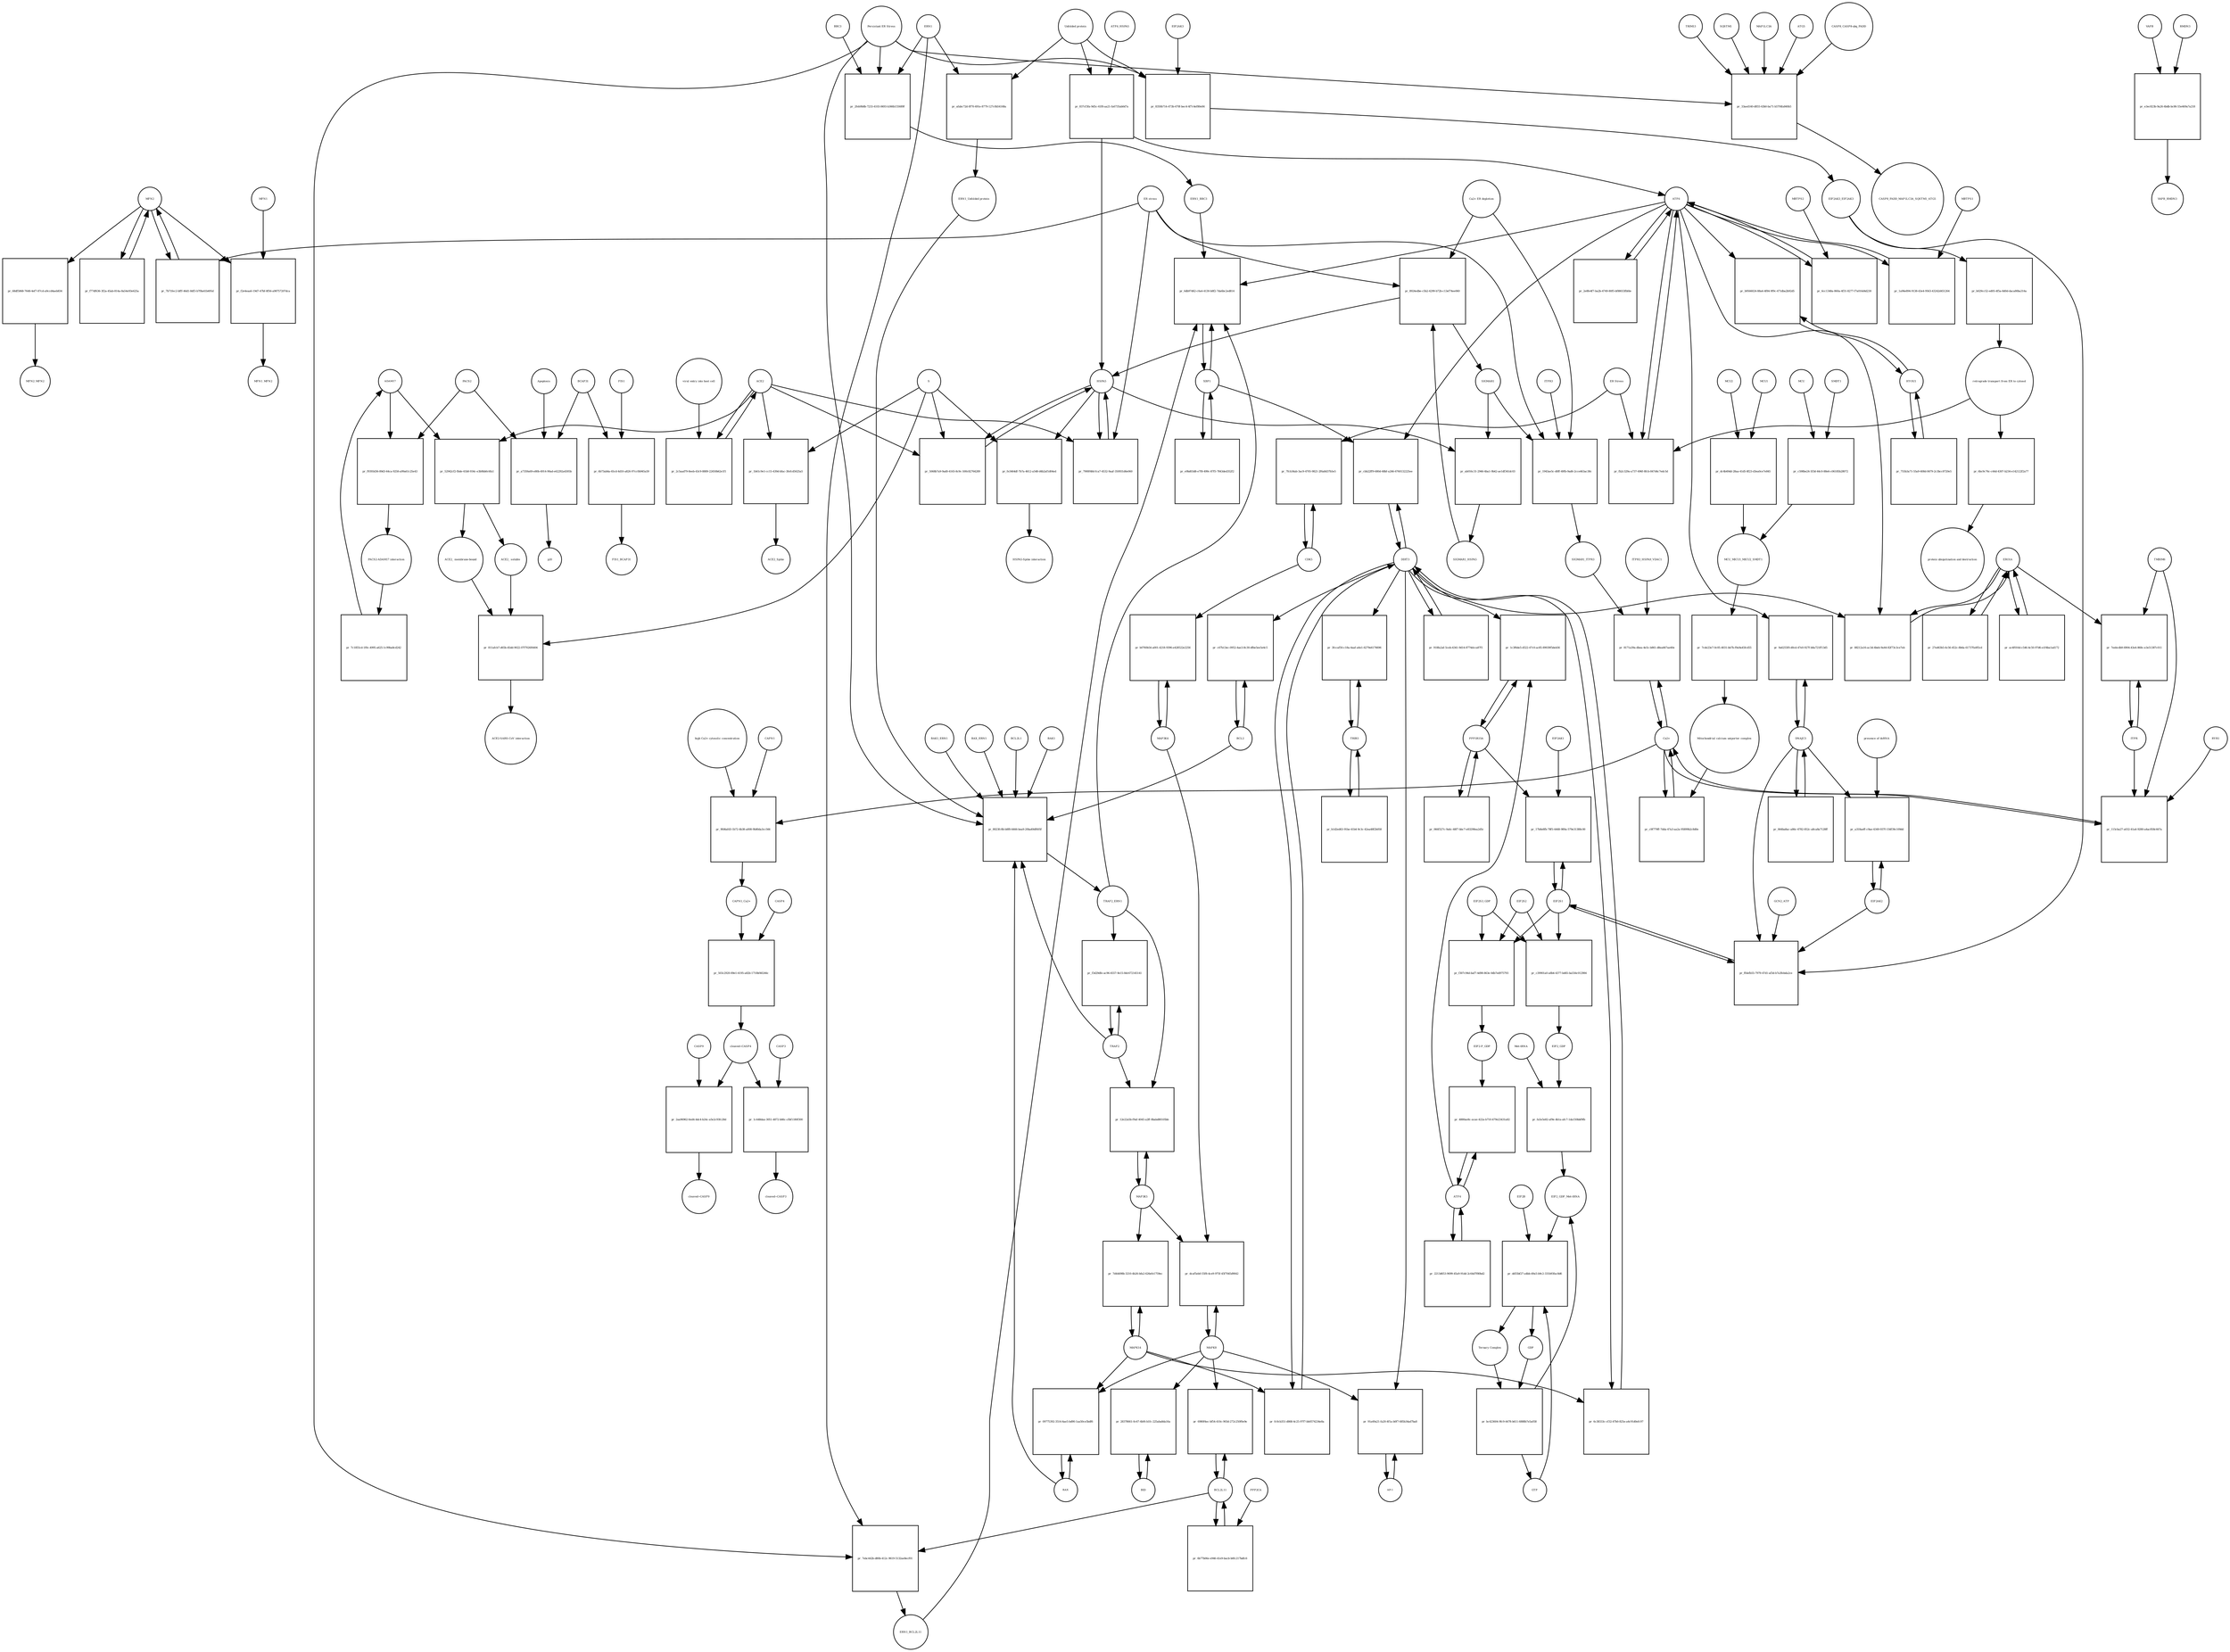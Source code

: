 strict digraph  {
MFN2 [annotation="urn_miriam_pubmed_29491369|urn_miriam_pubmed_22511781|urn_miriam_hgnc_16877|urn_miriam_pubmed_19052620", bipartite=0, cls=macromolecule, fontsize=4, label=MFN2, shape=circle];
"pr_68df5868-7648-4ef7-87cd-a9ccd4aeb834" [annotation="", bipartite=1, cls=process, fontsize=4, label="pr_68df5868-7648-4ef7-87cd-a9ccd4aeb834", shape=square];
MFN2_MFN2 [annotation="urn_miriam_pubmed_19052620|urn_miriam_taxonomy_9606|urn_miriam_pubmed_29491369", bipartite=0, cls=complex, fontsize=4, label=MFN2_MFN2, shape=circle];
CDK5 [annotation="urn_miriam_hgnc.symbol_CDK5", bipartite=0, cls=macromolecule, fontsize=4, label=CDK5, shape=circle];
"pr_7fcb34ab-3ac9-4705-9821-2f6a8d37b5e5" [annotation="", bipartite=1, cls="uncertain process", fontsize=4, label="pr_7fcb34ab-3ac9-4705-9821-2f6a8d37b5e5", shape=square];
"ER Stress" [annotation="urn_miriam_obo.go_GO%3A0034976", bipartite=0, cls=phenotype, fontsize=4, label="ER Stress", shape=circle];
"Met-tRNA" [annotation=urn_miriam_hgnc_34779, bipartite=0, cls="nucleic acid feature", fontsize=4, label="Met-tRNA", shape=circle];
"pr_fa5e5e82-af9e-4b1a-afc7-1da150bbf9fb" [annotation="", bipartite=1, cls=process, fontsize=4, label="pr_fa5e5e82-af9e-4b1a-afc7-1da150bbf9fb", shape=square];
EIF2_GDP [annotation="", bipartite=0, cls=complex, fontsize=4, label=EIF2_GDP, shape=circle];
"EIF2_GDP_Met-tRNA" [annotation="", bipartite=0, cls=complex, fontsize=4, label="EIF2_GDP_Met-tRNA", shape=circle];
ATF6 [annotation="urn_miriam_hgnc.symbol_ATF6", bipartite=0, cls=macromolecule, fontsize=4, label=ATF6, shape=circle];
"pr_6cc1348a-860a-4f31-8277-f7a016d4d230" [annotation="", bipartite=1, cls=process, fontsize=4, label="pr_6cc1348a-860a-4f31-8277-f7a016d4d230", shape=square];
MBTPS2 [annotation="urn_miriam_hgnc.symbol_MBTPS2", bipartite=0, cls=macromolecule, fontsize=4, label=MBTPS2, shape=circle];
"Ca2+" [annotation="urn_miriam_obo.chebi_CHEBI%3A29108", bipartite=0, cls="simple chemical", fontsize=4, label="Ca2+", shape=circle];
"pr_c9f779ff-7dda-47a3-aa2a-95899b2c8d0e" [annotation="", bipartite=1, cls=process, fontsize=4, label="pr_c9f779ff-7dda-47a3-aa2a-95899b2c8d0e", shape=square];
"Mitochondrial calcium uniporter complex" [annotation="urn_miriam_pubmed_26968367|urn_miriam_taxonomy_9606", bipartite=0, cls=complex, fontsize=4, label="Mitochondrial calcium uniporter complex", shape=circle];
MAP3K4 [annotation="urn_miriam_hgnc.symbol_MAP3K4", bipartite=0, cls=macromolecule, fontsize=4, label=MAP3K4, shape=circle];
"pr_b0760b54-a001-4218-9396-e428522e2256" [annotation="", bipartite=1, cls=process, fontsize=4, label="pr_b0760b54-a001-4218-9396-e428522e2256", shape=square];
ERN1 [annotation="urn_miriam_hgnc.symbol_ERN1", bipartite=0, cls=macromolecule, fontsize=4, label=ERN1, shape=circle];
"pr_afabc72d-0f70-491e-8779-127c0b54168a" [annotation="", bipartite=1, cls=process, fontsize=4, label="pr_afabc72d-0f70-491e-8779-127c0b54168a", shape=square];
"Unfolded protein" [annotation="", bipartite=0, cls=macromolecule, fontsize=4, label="Unfolded protein", shape=circle];
"ERN1_Unfolded protein" [annotation="", bipartite=0, cls=complex, fontsize=4, label="ERN1_Unfolded protein", shape=circle];
BCAP31 [annotation=urn_miriam_hgnc_16695, bipartite=0, cls=macromolecule, fontsize=4, label=BCAP31, shape=circle];
"pr_a7359a69-e80b-4914-90ad-e62292a4305b" [annotation="", bipartite=1, cls=process, fontsize=4, label="pr_a7359a69-e80b-4914-90ad-e62292a4305b", shape=square];
p20 [annotation="urn_miriam_hgnc.symbol_BCAP31", bipartite=0, cls=macromolecule, fontsize=4, label=p20, shape=circle];
PACS2 [annotation="urn_miriam_pubmed_15692567|urn_miriam_hgnc_23794|urn_miriam_pubmed_26108729", bipartite=0, cls=macromolecule, fontsize=4, label=PACS2, shape=circle];
Apoptosis [annotation="urn_miriam_obo.go_GO%3A0006915|urn_miriam_pubmed_19052620|urn_miriam_taxonomy_9606|urn_miriam_pubmed_15692567|urn_miriam_pubmed_22511781", bipartite=0, cls=phenotype, fontsize=4, label=Apoptosis, shape=circle];
DDIT3 [annotation="urn_miriam_hgnc.symbol_DDIT3", bipartite=0, cls=macromolecule, fontsize=4, label=DDIT3, shape=circle];
"pr_fc0cb351-d868-4c25-97f7-bb0574234e8a" [annotation="", bipartite=1, cls=process, fontsize=4, label="pr_fc0cb351-d868-4c25-97f7-bb0574234e8a", shape=square];
MAPK14 [annotation="urn_miriam_hgnc.symbol_MAPK14", bipartite=0, cls=macromolecule, fontsize=4, label=MAPK14, shape=circle];
MCU [annotation="urn_miriam_hgnc_23526|urn_miriam_pubmed_24231807|urn_miriam_taxonomy_9606", bipartite=0, cls=macromolecule, fontsize=4, label=MCU, shape=circle];
"pr_c598be24-5f3d-44c0-88e6-c06185b28072" [annotation="", bipartite=1, cls=process, fontsize=4, label="pr_c598be24-5f3d-44c0-88e6-c06185b28072", shape=square];
SMDT1 [annotation="urn_miriam_pubmed_24231807|urn_miriam_hgnc_25055|urn_miriam_taxonomy_9606", bipartite=0, cls=macromolecule, fontsize=4, label=SMDT1, shape=circle];
MCU_MICU1_MICU2_SMDT1 [annotation="urn_miriam_pubmed_24231807|urn_miriam_taxonomy_9606", bipartite=0, cls=complex, fontsize=4, label=MCU_MICU1_MICU2_SMDT1, shape=circle];
CASP9 [annotation="urn_miriam_hgnc.symbol_CSAP9", bipartite=0, cls=macromolecule, fontsize=4, label=CASP9, shape=circle];
"pr_2aa96962-6ed4-4dc4-b24c-a5e2c93fc28d" [annotation="", bipartite=1, cls=process, fontsize=4, label="pr_2aa96962-6ed4-4dc4-b24c-a5e2c93fc28d", shape=square];
"cleaved~CASP9" [annotation="urn_miriam_hgnc.symbol_CASP9", bipartite=0, cls=macromolecule, fontsize=4, label="cleaved~CASP9", shape=circle];
"cleaved~CASP4" [annotation="urn_miriam_hgnc.symbol_CASP4", bipartite=0, cls=macromolecule, fontsize=4, label="cleaved~CASP4", shape=circle];
BCL2L11 [annotation="urn_miriam_hgnc.symbol_BCL2L11", bipartite=0, cls=macromolecule, fontsize=4, label=BCL2L11, shape=circle];
"pr_6980f4ec-bf54-410c-903d-272c250f0e9e" [annotation="", bipartite=1, cls=process, fontsize=4, label="pr_6980f4ec-bf54-410c-903d-272c250f0e9e", shape=square];
MAPK8 [annotation="urn_miriam_hgnc.symbol_MAPK8", bipartite=0, cls=macromolecule, fontsize=4, label=MAPK8, shape=circle];
HSPA5 [annotation="urn_miriam_pubmed_32340551|urn_miriam_hgnc_HGNC%3A5238|urn_miriam_pubmed_32169481|urn_miriam_pubmed_30978349", bipartite=0, cls=macromolecule, fontsize=4, label=HSPA5, shape=circle];
"pr_5068b7a9-9ad0-4165-8c9c-500c82764289" [annotation="", bipartite=1, cls=process, fontsize=4, label="pr_5068b7a9-9ad0-4165-8c9c-500c82764289", shape=square];
ACE2 [annotation="", bipartite=0, cls="nucleic acid feature", fontsize=4, label=ACE2, shape=circle];
S [annotation="urn_miriam_uniprot_P59594|urn_miriam_uniprot_P0DTC2|urn_miriam_uniprot_W6A028", bipartite=0, cls=macromolecule, fontsize=4, label=S, shape=circle];
EIF2S1 [annotation="urn_miriam_hgnc.symbol_EIF2S1", bipartite=0, cls=macromolecule, fontsize=4, label=EIF2S1, shape=circle];
"pr_ffdefb55-7979-47d1-af3d-b7a3febda2ce" [annotation="", bipartite=1, cls=process, fontsize=4, label="pr_ffdefb55-7979-47d1-af3d-b7a3febda2ce", shape=square];
EIF2AK3_EIF2AK3 [annotation="", bipartite=0, cls=complex, fontsize=4, label=EIF2AK3_EIF2AK3, shape=circle];
GCN2_ATP [annotation="", bipartite=0, cls=complex, fontsize=4, label=GCN2_ATP, shape=circle];
EIF2AK2 [annotation="urn_miriam_hgnc.symbol_EIF2AK2", bipartite=0, cls=macromolecule, fontsize=4, label=EIF2AK2, shape=circle];
DNAJC3 [annotation="urn_miriam_hgnc.symbol_DNAJC3", bipartite=0, cls="nucleic acid feature", fontsize=4, label=DNAJC3, shape=circle];
"pr_844ba8ac-a86c-4782-852c-a8ca8a7128ff" [annotation="", bipartite=1, cls=process, fontsize=4, label="pr_844ba8ac-a86c-4782-852c-a8ca8a7128ff", shape=square];
"pr_b029cc52-ed05-4f5a-8d0d-daca80ba314a" [annotation="", bipartite=1, cls=process, fontsize=4, label="pr_b029cc52-ed05-4f5a-8d0d-daca80ba314a", shape=square];
"retrograde transport from ER to cytosol" [annotation="urn_miriam_obo.go_GO%3A0030970", bipartite=0, cls=phenotype, fontsize=4, label="retrograde transport from ER to cytosol", shape=circle];
SIGMAR1_HSPA5 [annotation="urn_miriam_pubmed_30590907|urn_miriam_pubmed_25704011|urn_miriam_pubmed_17981125|urn_miriam_taxonomy_10029", bipartite=0, cls=complex, fontsize=4, label=SIGMAR1_HSPA5, shape=circle];
"pr_8924edbe-c5b2-4299-b72b-c13ef74ee060" [annotation="", bipartite=1, cls=process, fontsize=4, label="pr_8924edbe-c5b2-4299-b72b-c13ef74ee060", shape=square];
SIGMAR1 [annotation="urn_miriam_hgnc_8157|urn_miriam_pubmed_17981125|urn_miriam_taxonomy_10029|urn_miriam_pubmed_25704011", bipartite=0, cls=macromolecule, fontsize=4, label=SIGMAR1, shape=circle];
"ER stress" [annotation="urn_miriam_obo.go_GO%3A0034976|urn_miriam_pubmed_22511781|urn_miriam_taxonomy_10090", bipartite=0, cls=phenotype, fontsize=4, label="ER stress", shape=circle];
"Ca2+ ER depletion" [annotation="urn_miriam_obo.go_GO%3A0032471|urn_miriam_pubmed_17981125|urn_miriam_pubmed_30590907|urn_miriam_taxonomy_10029", bipartite=0, cls=phenotype, fontsize=4, label="Ca2+ ER depletion", shape=circle];
TRIB3 [annotation="urn_miriam_hgnc.symbol_TRIB3", bipartite=0, cls="nucleic acid feature", fontsize=4, label=TRIB3, shape=circle];
"pr_b1d2ed63-91be-41b4-9c3c-42ea48f2b058" [annotation="", bipartite=1, cls=process, fontsize=4, label="pr_b1d2ed63-91be-41b4-9c3c-42ea48f2b058", shape=square];
CASP3 [annotation="urn_miriam_hgnc.symbol_CASP3", bipartite=0, cls=macromolecule, fontsize=4, label=CASP3, shape=circle];
"pr_1c448daa-3051-4872-b66c-cfbf1180f300" [annotation="", bipartite=1, cls=process, fontsize=4, label="pr_1c448daa-3051-4872-b66c-cfbf1180f300", shape=square];
"cleaved~CASP3" [annotation="urn_miriam_hgnc.symbol_CASP3", bipartite=0, cls=macromolecule, fontsize=4, label="cleaved~CASP3", shape=circle];
ERO1A [annotation="urn_miriam_hgnc.symbol_ERO1A", bipartite=0, cls=macromolecule, fontsize=4, label=ERO1A, shape=circle];
"pr_ac4f016d-c546-4c50-97d6-e1f4ba1ad172" [annotation="", bipartite=1, cls=process, fontsize=4, label="pr_ac4f016d-c546-4c50-97d6-e1f4ba1ad172", shape=square];
"pr_6b77b06e-e946-41e9-bacb-b0fc217bdfc6" [annotation="", bipartite=1, cls=process, fontsize=4, label="pr_6b77b06e-e946-41e9-bacb-b0fc217bdfc6", shape=square];
PPP2CA [annotation="urn_miriam_hgnc.symbol_PPP2CA", bipartite=0, cls=macromolecule, fontsize=4, label=PPP2CA, shape=circle];
"AP-1" [annotation="urn_miriam_hgnc.symbol_JUNB|urn_miriam_hgnc.symbol_FOSL1|urn_miriam_hgnc.symbol_FOSL2|urn_miriam_hgnc.symbol_JUND|urn_miriam_hgnc.symbol_JUN|urn_miriam_hgnc.symbol_FOSB|urn_miriam_hgnc.symbol_FOS", bipartite=0, cls=macromolecule, fontsize=4, label="AP-1", shape=circle];
"pr_91a49a21-fa20-4f1a-b0f7-685b34ad7ba8" [annotation="", bipartite=1, cls=process, fontsize=4, label="pr_91a49a21-fa20-4f1a-b0f7-685b34ad7ba8", shape=square];
"pr_f77df636-3f2a-45ab-814a-8a54e93e625a" [annotation="", bipartite=1, cls=process, fontsize=4, label="pr_f77df636-3f2a-45ab-814a-8a54e93e625a", shape=square];
"pr_27ed63b5-6c56-452c-8b6a-61737fa0f5cd" [annotation="", bipartite=1, cls=process, fontsize=4, label="pr_27ed63b5-6c56-452c-8b6a-61737fa0f5cd", shape=square];
"pr_7900f48d-fca7-4532-9aaf-350931d6e060" [annotation="", bipartite=1, cls=process, fontsize=4, label="pr_7900f48d-fca7-4532-9aaf-350931d6e060", shape=square];
"pr_fb2c329a-a737-496f-8fcb-847d4c7edc5d" [annotation="", bipartite=1, cls=process, fontsize=4, label="pr_fb2c329a-a737-496f-8fcb-847d4c7edc5d", shape=square];
"pr_115cba27-a032-41a4-9280-a4ac858c667a" [annotation="", bipartite=1, cls=process, fontsize=4, label="pr_115cba27-a032-41a4-9280-a4ac858c667a", shape=square];
TMBIM6 [annotation="urn_miriam_hgnc.symbol_TMBIM6", bipartite=0, cls=macromolecule, fontsize=4, label=TMBIM6, shape=circle];
RYR1 [annotation="urn_miriam_hgnc.symbol_RYR1", bipartite=0, cls=macromolecule, fontsize=4, label=RYR1, shape=circle];
ITPR [annotation="urn_miriam_hgnc.symbol_ITPR1|urn_miriam_hgnc.symbol_ITPR3|urn_miriam_hgnc.symbol_ITPR2", bipartite=0, cls=macromolecule, fontsize=4, label=ITPR, shape=circle];
"pr_17b8e8fb-78f5-4468-989a-579e31388c00" [annotation="", bipartite=1, cls=process, fontsize=4, label="pr_17b8e8fb-78f5-4468-989a-579e31388c00", shape=square];
PPP1R15A [annotation="urn_miriam_hgnc.symbol_PPP1R15A", bipartite=0, cls=macromolecule, fontsize=4, label=PPP1R15A, shape=circle];
EIF2AK1 [annotation="urn_miriam_hgnc.symbol_EIF2AK1", bipartite=0, cls=macromolecule, fontsize=4, label=EIF2AK1, shape=circle];
"pr_7b71fec2-bfff-46d1-8df3-b7f8a41b495d" [annotation="", bipartite=1, cls=process, fontsize=4, label="pr_7b71fec2-bfff-46d1-8df3-b7f8a41b495d", shape=square];
XBP1 [annotation="urn_miriam_hgnc.symbol_XBP1", bipartite=0, cls=macromolecule, fontsize=4, label=XBP1, shape=circle];
"pr_6db97d62-c0a4-4130-b8f2-7da6bc2ed814" [annotation="", bipartite=1, cls=process, fontsize=4, label="pr_6db97d62-c0a4-4130-b8f2-7da6bc2ed814", shape=square];
TRAF2_ERN1 [annotation="", bipartite=0, cls=complex, fontsize=4, label=TRAF2_ERN1, shape=circle];
ERN1_BBC3 [annotation="", bipartite=0, cls=complex, fontsize=4, label=ERN1_BBC3, shape=circle];
ERN1_BCL2L11 [annotation="", bipartite=0, cls=complex, fontsize=4, label=ERN1_BCL2L11, shape=circle];
"pr_918fa2af-5ceb-4341-9d14-8774dcca87f1" [annotation="", bipartite=1, cls=process, fontsize=4, label="pr_918fa2af-5ceb-4341-9d14-8774dcca87f1", shape=square];
"pr_8171a39a-dbea-4e5c-b861-d8ea667ae40e" [annotation="", bipartite=1, cls=process, fontsize=4, label="pr_8171a39a-dbea-4e5c-b861-d8ea667ae40e", shape=square];
ITPR3_HSPA9_VDAC1 [annotation="urn_miriam_pubmed_30590033|urn_miriam_pubmed_29491369|urn_miriam_taxonomy_9606", bipartite=0, cls=complex, fontsize=4, label=ITPR3_HSPA9_VDAC1, shape=circle];
SIGMAR1_ITPR3 [annotation="urn_miriam_pubmed_30590907|urn_miriam_pubmed_17981125|urn_miriam_taxonomy_10029", bipartite=0, cls=complex, fontsize=4, label=SIGMAR1_ITPR3, shape=circle];
"pr_a318aeff-c9ae-4349-937f-156f39c109dd" [annotation="", bipartite=1, cls=process, fontsize=4, label="pr_a318aeff-c9ae-4349-937f-156f39c109dd", shape=square];
"presence of dsRNA" [annotation="urn_miriam_obo.go_GO%3A0071359", bipartite=0, cls=phenotype, fontsize=4, label="presence of dsRNA", shape=circle];
"Ternary Complex" [annotation="", bipartite=0, cls=complex, fontsize=4, label="Ternary Complex", shape=circle];
"pr_bc423604-9fc9-4478-b611-6888b7e5a058" [annotation="", bipartite=1, cls=process, fontsize=4, label="pr_bc423604-9fc9-4478-b611-6888b7e5a058", shape=square];
GDP [annotation="urn_miriam_obo.chebi_CHEBI%3A65180", bipartite=0, cls="simple chemical", fontsize=4, label=GDP, shape=circle];
GTP [annotation="urn_miriam_obo.chebi_CHEBI%3A57600", bipartite=0, cls="simple chemical", fontsize=4, label=GTP, shape=circle];
"pr_88212a16-ac3d-4beb-9a44-82f73c3ce7eb" [annotation="", bipartite=1, cls=process, fontsize=4, label="pr_88212a16-ac3d-4beb-9a44-82f73c3ce7eb", shape=square];
"pr_f307c94d-baf7-4d98-863e-0db7ed975793" [annotation="", bipartite=1, cls=process, fontsize=4, label="pr_f307c94d-baf7-4d98-863e-0db7ed975793", shape=square];
EIF2S2 [annotation="urn_miriam_hgnc.symbol_EIF2S2", bipartite=0, cls=macromolecule, fontsize=4, label=EIF2S2, shape=circle];
"EIF2-P_GDP" [annotation="", bipartite=0, cls=complex, fontsize=4, label="EIF2-P_GDP", shape=circle];
EIF2S3_GDP [annotation="", bipartite=0, cls=complex, fontsize=4, label=EIF2S3_GDP, shape=circle];
"pr_8023fc8b-b8f8-4466-bea9-20ba49df605f" [annotation="", bipartite=1, cls=process, fontsize=4, label="pr_8023fc8b-b8f8-4466-bea9-20ba49df605f", shape=square];
BAK1_ERN1 [annotation="", bipartite=0, cls=complex, fontsize=4, label=BAK1_ERN1, shape=circle];
BAX_ERN1 [annotation="", bipartite=0, cls=complex, fontsize=4, label=BAX_ERN1, shape=circle];
BCL2 [annotation="urn_miriam_hgnc.symbol_BCL2", bipartite=0, cls="nucleic acid feature", fontsize=4, label=BCL2, shape=circle];
BCL2L1 [annotation="urn_miriam_hgnc.symbol_BCL2L1", bipartite=0, cls=macromolecule, fontsize=4, label=BCL2L1, shape=circle];
"Persistant ER Stress" [annotation="urn_miriam_obo.go_GO%3A0034976", bipartite=0, cls=phenotype, fontsize=4, label="Persistant ER Stress", shape=circle];
BAX [annotation="urn_miriam_hgnc.symbol_BAX", bipartite=0, cls=macromolecule, fontsize=4, label=BAX, shape=circle];
BAK1 [annotation="urn_miriam_hgnc.symbol_BAK1", bipartite=0, cls=macromolecule, fontsize=4, label=BAK1, shape=circle];
TRAF2 [annotation="urn_miriam_hgnc.symbol_TRAF2", bipartite=0, cls=macromolecule, fontsize=4, label=TRAF2, shape=circle];
"pr_7cde23e7-0c05-4031-bb7b-f9a9a45fcd55" [annotation="", bipartite=1, cls=process, fontsize=4, label="pr_7cde23e7-0c05-4031-bb7b-f9a9a45fcd55", shape=square];
ATF4 [annotation="urn_miriam_hgnc.symbol_ATF4", bipartite=0, cls=macromolecule, fontsize=4, label=ATF4, shape=circle];
"pr_4880ae8c-acae-422a-b710-479e23431a82" [annotation="", bipartite=1, cls=process, fontsize=4, label="pr_4880ae8c-acae-422a-b710-479e23431a82", shape=square];
"pr_6bc9c76c-c44d-4307-b234-e142122f2a77" [annotation="", bipartite=1, cls=process, fontsize=4, label="pr_6bc9c76c-c44d-4307-b234-e142122f2a77", shape=square];
"protein ubiquitination and destruction" [annotation="urn_miriam_obo.go_GO%3A0006511", bipartite=0, cls=phenotype, fontsize=4, label="protein ubiquitination and destruction", shape=circle];
EIF2AK3 [annotation="urn_miriam_hgnc.symbol_EIF2AK3", bipartite=0, cls=macromolecule, fontsize=4, label=EIF2AK3, shape=circle];
"pr_8350b714-473b-470f-bec4-4f7c4ef80e84" [annotation="", bipartite=1, cls=process, fontsize=4, label="pr_8350b714-473b-470f-bec4-4f7c4ef80e84", shape=square];
"pr_7eebcdb9-6904-43e4-868c-e3e51387c011" [annotation="", bipartite=1, cls=process, fontsize=4, label="pr_7eebcdb9-6904-43e4-868c-e3e51387c011", shape=square];
HYOU1 [annotation="urn_miriam_hgnc.symbol_HYOU1", bipartite=0, cls="nucleic acid feature", fontsize=4, label=HYOU1, shape=circle];
"pr_755b3a71-55a9-408d-8479-2c3bcc8720e5" [annotation="", bipartite=1, cls=process, fontsize=4, label="pr_755b3a71-55a9-408d-8479-2c3bcc8720e5", shape=square];
MAP3K5 [annotation="urn_miriam_hgnc.symbol_MAP3K5", bipartite=0, cls=macromolecule, fontsize=4, label=MAP3K5, shape=circle];
"pr_12e22a5b-f9af-4045-a2ff-8babd80105bb" [annotation="", bipartite=1, cls=process, fontsize=4, label="pr_12e22a5b-f9af-4045-a2ff-8babd80105bb", shape=square];
"pr_2213d653-9699-45a9-91dd-2c64d7f80bd2" [annotation="", bipartite=1, cls=process, fontsize=4, label="pr_2213d653-9699-45a9-91dd-2c64d7f80bd2", shape=square];
MCU2 [annotation="urn_miriam_hgnc_31830|urn_miriam_pubmed_24231807|urn_miriam_taxonomy_9606", bipartite=0, cls=macromolecule, fontsize=4, label=MCU2, shape=circle];
"pr_dc4b49dd-28aa-41d5-8f23-d3ea0ce7e845" [annotation="", bipartite=1, cls=process, fontsize=4, label="pr_dc4b49dd-28aa-41d5-8f23-d3ea0ce7e845", shape=square];
MCU1 [annotation="urn_miriam_hgnc_1530|urn_miriam_pubmed_24231807|urn_miriam_taxonomy_9606", bipartite=0, cls=macromolecule, fontsize=4, label=MCU1, shape=circle];
"pr_7ebc442b-d80b-412c-9619-5132ae8ecf01" [annotation="", bipartite=1, cls=process, fontsize=4, label="pr_7ebc442b-d80b-412c-9619-5132ae8ecf01", shape=square];
"pr_dd55bf27-a4bb-49a5-b9c2-331b93fac8d6" [annotation="", bipartite=1, cls=process, fontsize=4, label="pr_dd55bf27-a4bb-49a5-b9c2-331b93fac8d6", shape=square];
EIF2B [annotation="", bipartite=0, cls=complex, fontsize=4, label=EIF2B, shape=circle];
"pr_09775392-3514-4ae5-bd90-1aa50ce5bdf6" [annotation="", bipartite=1, cls=process, fontsize=4, label="pr_09775392-3514-4ae5-bd90-1aa50ce5bdf6", shape=square];
"pr_f3d29dfe-ac96-4557-9e15-8dc672145141" [annotation="", bipartite=1, cls=process, fontsize=4, label="pr_f3d29dfe-ac96-4557-9e15-8dc672145141", shape=square];
"pr_7d44498b-3210-4b26-bfa2-626efe1759ec" [annotation="", bipartite=1, cls=process, fontsize=4, label="pr_7d44498b-3210-4b26-bfa2-626efe1759ec", shape=square];
CAPN1 [annotation="urn_miriam_hgnc.symbol_CAPN1", bipartite=0, cls=macromolecule, fontsize=4, label=CAPN1, shape=circle];
"pr_9fd6afd3-1b72-4b38-a008-9b80da3cc566" [annotation="", bipartite=1, cls=process, fontsize=4, label="pr_9fd6afd3-1b72-4b38-a008-9b80da3cc566", shape=square];
"CAPN1_Ca2+" [annotation="", bipartite=0, cls=complex, fontsize=4, label="CAPN1_Ca2+", shape=circle];
"high Ca2+ cytosolic concentration" [annotation="urn_miriam_obo.go_GO%3A1902656", bipartite=0, cls=phenotype, fontsize=4, label="high Ca2+ cytosolic concentration", shape=circle];
"pr_3fccaf50-c18a-4aaf-a6e1-6279e6176696" [annotation="", bipartite=1, cls=process, fontsize=4, label="pr_3fccaf50-c18a-4aaf-a6e1-6279e6176696", shape=square];
ATF6_HSPA5 [annotation="", bipartite=0, cls=complex, fontsize=4, label=ATF6_HSPA5, shape=circle];
"pr_837cf3fa-9d5c-41f8-aa21-fa6735ab0d7a" [annotation="", bipartite=1, cls=process, fontsize=4, label="pr_837cf3fa-9d5c-41f8-aa21-fa6735ab0d7a", shape=square];
"pr_ab016c31-2946-4ba1-9b42-ae1df341dc03" [annotation="", bipartite=1, cls=process, fontsize=4, label="pr_ab016c31-2946-4ba1-9b42-ae1df341dc03", shape=square];
"pr_2feb9b8b-7233-4103-8493-b366b155689f" [annotation="", bipartite=1, cls=process, fontsize=4, label="pr_2feb9b8b-7233-4103-8493-b366b155689f", shape=square];
BBC3 [annotation="urn_miriam_hgnc.symbol_BBC3", bipartite=0, cls=macromolecule, fontsize=4, label=BBC3, shape=circle];
VAPB [annotation=urn_miriam_hgnc_12649, bipartite=0, cls=macromolecule, fontsize=4, label=VAPB, shape=circle];
"pr_e3ec823b-9a26-4bdb-bc86-55e469a7a218" [annotation="", bipartite=1, cls=process, fontsize=4, label="pr_e3ec823b-9a26-4bdb-bc86-55e469a7a218", shape=square];
RMDN3 [annotation=urn_miriam_hgnc_25550, bipartite=0, cls=macromolecule, fontsize=4, label=RMDN3, shape=circle];
VAPB_RMDN3 [annotation="urn_miriam_pubmed_29491369|urn_miriam_pubmed_28132811|urn_miriam_taxonomy_9606", bipartite=0, cls=complex, fontsize=4, label=VAPB_RMDN3, shape=circle];
"pr_cbb22ff9-680d-48bf-a266-6760132225ee" [annotation="", bipartite=1, cls=process, fontsize=4, label="pr_cbb22ff9-680d-48bf-a266-6760132225ee", shape=square];
"CASP8_CASP8-ubq_FADD" [annotation="", bipartite=0, cls=complex, fontsize=4, label="CASP8_CASP8-ubq_FADD", shape=circle];
"pr_33aed140-d855-43b0-ba71-b57f4fa840b5" [annotation="", bipartite=1, cls=process, fontsize=4, label="pr_33aed140-d855-43b0-ba71-b57f4fa840b5", shape=square];
CASP8_FADD_MAP1LC3A_SQSTM1_ATG5 [annotation="", bipartite=0, cls=complex, fontsize=4, label=CASP8_FADD_MAP1LC3A_SQSTM1_ATG5, shape=circle];
TRIM13 [annotation="urn_miriam_hgnc.symbol_TRIM13", bipartite=0, cls=macromolecule, fontsize=4, label=TRIM13, shape=circle];
"SQSTM1 " [annotation="urn_miriam_hgnc.symbol_SQSTM1", bipartite=0, cls=macromolecule, fontsize=4, label="SQSTM1 ", shape=circle];
MAP1LC3A [annotation="urn_miriam_hgnc.symbol_MAP1LC3A", bipartite=0, cls=macromolecule, fontsize=4, label=MAP1LC3A, shape=circle];
ATG5 [annotation="urn_miriam_hgnc.symbol_ATG5", bipartite=0, cls=macromolecule, fontsize=4, label=ATG5, shape=circle];
"pr_c39901a0-a8b4-4377-bd65-ba556c012984" [annotation="", bipartite=1, cls=process, fontsize=4, label="pr_c39901a0-a8b4-4377-bd65-ba556c012984", shape=square];
"pr_dcaf5eb0-55f8-4ce9-975f-45f7045d9042" [annotation="", bipartite=1, cls=process, fontsize=4, label="pr_dcaf5eb0-55f8-4ce9-975f-45f7045d9042", shape=square];
"pr_9a6255f0-d0cd-47e0-927f-b8a721ff13d5" [annotation="", bipartite=1, cls=process, fontsize=4, label="pr_9a6255f0-d0cd-47e0-927f-b8a721ff13d5", shape=square];
CASP4 [annotation="urn_miriam_hgnc.symbol_CASP4", bipartite=0, cls=macromolecule, fontsize=4, label=CASP4, shape=circle];
"pr_503c2920-89e1-4195-a82b-1710bf40246c" [annotation="", bipartite=1, cls=process, fontsize=4, label="pr_503c2920-89e1-4195-a82b-1710bf40246c", shape=square];
"pr_1943ae5c-d0ff-49fb-9ad6-2cce463ac38c" [annotation="", bipartite=1, cls=process, fontsize=4, label="pr_1943ae5c-d0ff-49fb-9ad6-2cce463ac38c", shape=square];
ITPR3 [annotation="urn_miriam_hgnc_6182|urn_miriam_pubmed_17981125", bipartite=0, cls=macromolecule, fontsize=4, label=ITPR3, shape=circle];
"pr_6c38333c-cf32-47b0-825e-a4c91d0efc97" [annotation="", bipartite=1, cls=process, fontsize=4, label="pr_6c38333c-cf32-47b0-825e-a4c91d0efc97", shape=square];
"pr_b9566024-88a4-4f84-9f9c-471dba2b92d5" [annotation="", bipartite=1, cls=process, fontsize=4, label="pr_b9566024-88a4-4f84-9f9c-471dba2b92d5", shape=square];
"pr_6b73ab6a-65cd-4d10-a826-97cc0b945a59" [annotation="", bipartite=1, cls=process, fontsize=4, label="pr_6b73ab6a-65cd-4d10-a826-97cc0b945a59", shape=square];
FIS1 [annotation=urn_miriam_hgnc_21689, bipartite=0, cls=macromolecule, fontsize=4, label=FIS1, shape=circle];
FIS1_BCAP31 [annotation="urn_miriam_pubmed_15692567|urn_miriam_pubmed_21183955|urn_miriam_taxonomy_9606", bipartite=0, cls=complex, fontsize=4, label=FIS1_BCAP31, shape=circle];
"pr_e9bd03d8-e7f8-499c-87f5-7843ded352f2" [annotation="", bipartite=1, cls=process, fontsize=4, label="pr_e9bd03d8-e7f8-499c-87f5-7843ded352f2", shape=square];
BID [annotation="urn_miriam_hgnc.symbol_BID", bipartite=0, cls=macromolecule, fontsize=4, label=BID, shape=circle];
"pr_28378661-0c47-4bf4-b1fc-225aba8da16a" [annotation="", bipartite=1, cls=process, fontsize=4, label="pr_28378661-0c47-4bf4-b1fc-225aba8da16a", shape=square];
"pr_1c3f6de5-d522-47c0-ac85-89039f5deb56" [annotation="", bipartite=1, cls=process, fontsize=4, label="pr_1c3f6de5-d522-47c0-ac85-89039f5deb56", shape=square];
"pr_066f327c-9a6c-48f7-bbc7-e83298ea2d5c" [annotation="", bipartite=1, cls=process, fontsize=4, label="pr_066f327c-9a6c-48f7-bbc7-e83298ea2d5c", shape=square];
"pr_c67b13ec-0952-4ae3-8c30-dfbe5ee5e4c5" [annotation="", bipartite=1, cls=process, fontsize=4, label="pr_c67b13ec-0952-4ae3-8c30-dfbe5ee5e4c5", shape=square];
"pr_1a96e894-9138-43e4-9563-43242d451264" [annotation="", bipartite=1, cls=process, fontsize=4, label="pr_1a96e894-9138-43e4-9563-43242d451264", shape=square];
MBTPS1 [annotation="urn_miriam_hgnc.symbol_MBTPS1", bipartite=0, cls=macromolecule, fontsize=4, label=MBTPS1, shape=circle];
"pr_f2e4eaa6-19d7-47bf-8f56-a98757207dca" [annotation="", bipartite=1, cls=process, fontsize=4, label="pr_f2e4eaa6-19d7-47bf-8f56-a98757207dca", shape=square];
MFN1 [annotation=urn_miriam_hgnc_1826, bipartite=0, cls=macromolecule, fontsize=4, label=MFN1, shape=circle];
MFN1_MFN2 [annotation="urn_miriam_pubmed_29491369|urn_miriam_pubmed_19052620|urn_miriam_taxonomy_9606", bipartite=0, cls=complex, fontsize=4, label=MFN1_MFN2, shape=circle];
"pr_f9393d36-89d3-44ca-9258-a99a61c25e43" [annotation="", bipartite=1, cls=process, fontsize=4, label="pr_f9393d36-89d3-44ca-9258-a99a61c25e43", shape=square];
ADAM17 [annotation="urn_miriam_pubmed_32264791|urn_miriam_hgnc_HGNC%3A195", bipartite=0, cls=macromolecule, fontsize=4, label=ADAM17, shape=circle];
"PACS2-ADAM17 interaction" [annotation="urn_miriam_pubmed_26108729|urn_miriam_pubmed_32264791|urn_miriam_taxonomy_9606", bipartite=0, cls=complex, fontsize=4, label="PACS2-ADAM17 interaction", shape=circle];
"pr_7c1855cd-1f0c-4995-a625-1c99ba8cd242" [annotation="", bipartite=1, cls=process, fontsize=4, label="pr_7c1855cd-1f0c-4995-a625-1c99ba8cd242", shape=square];
"pr_2e8fe4f7-ba2b-4749-80f5-bf88033fbfde" [annotation="", bipartite=1, cls=process, fontsize=4, label="pr_2e8fe4f7-ba2b-4749-80f5-bf88033fbfde", shape=square];
"pr_1b61c9e1-cc15-439d-bfac-3fefcd5625a5" [annotation="", bipartite=1, cls=process, fontsize=4, label="pr_1b61c9e1-cc15-439d-bfac-3fefcd5625a5", shape=square];
ACE2_Spike [annotation="", bipartite=0, cls=complex, fontsize=4, label=ACE2_Spike, shape=circle];
"pr_fe3464df-7b7a-4612-a548-d4b2af1d04ed" [annotation="", bipartite=1, cls=process, fontsize=4, label="pr_fe3464df-7b7a-4612-a548-d4b2af1d04ed", shape=square];
"HSPA5-Spike interaction" [annotation=urn_miriam_pubmed_32340551, bipartite=0, cls=complex, fontsize=4, label="HSPA5-Spike interaction", shape=circle];
"pr_52942cf2-fbde-41b8-934c-e3b9bb0c6fa1" [annotation="", bipartite=1, cls=process, fontsize=4, label="pr_52942cf2-fbde-41b8-934c-e3b9bb0c6fa1", shape=square];
"ACE2_ soluble" [annotation="urn_miriam_pubmed_19411314|urn_miriam_pubmed_32264791|urn_miriam_hgnc.symbol_ACE2", bipartite=0, cls=macromolecule, fontsize=4, label="ACE2_ soluble", shape=circle];
"ACE2_ membrane-bound" [annotation="urn_miriam_pubmed_19411314|urn_miriam_pubmed_32264791|urn_miriam_hgnc.symbol_ACE2", bipartite=0, cls=macromolecule, fontsize=4, label="ACE2_ membrane-bound", shape=circle];
"pr_811afcb7-d65b-45dd-9022-07f7026f4404" [annotation="", bipartite=1, cls=process, fontsize=4, label="pr_811afcb7-d65b-45dd-9022-07f7026f4404", shape=square];
"ACE2-SARS-CoV interaction" [annotation="urn_miriam_pubmed_19411314|urn_miriam_taxonomy_9606|urn_miriam_uniprot_P59594", bipartite=0, cls=complex, fontsize=4, label="ACE2-SARS-CoV interaction", shape=circle];
"pr_2c5aad79-8eeb-43c9-8889-22450b62e1f1" [annotation="", bipartite=1, cls=process, fontsize=4, label="pr_2c5aad79-8eeb-43c9-8889-22450b62e1f1", shape=square];
"viral entry into host cell" [annotation="urn_miriam_obo.go_GO%3A0046718|urn_miriam_pubmed_19411314", bipartite=0, cls=phenotype, fontsize=4, label="viral entry into host cell", shape=circle];
MFN2 -> "pr_68df5868-7648-4ef7-87cd-a9ccd4aeb834"  [annotation="", interaction_type=consumption];
MFN2 -> "pr_f77df636-3f2a-45ab-814a-8a54e93e625a"  [annotation="", interaction_type=consumption];
MFN2 -> "pr_7b71fec2-bfff-46d1-8df3-b7f8a41b495d"  [annotation="", interaction_type=consumption];
MFN2 -> "pr_f2e4eaa6-19d7-47bf-8f56-a98757207dca"  [annotation="", interaction_type=consumption];
"pr_68df5868-7648-4ef7-87cd-a9ccd4aeb834" -> MFN2_MFN2  [annotation="", interaction_type=production];
CDK5 -> "pr_7fcb34ab-3ac9-4705-9821-2f6a8d37b5e5"  [annotation="", interaction_type=consumption];
CDK5 -> "pr_b0760b54-a001-4218-9396-e428522e2256"  [annotation=urn_miriam_pubmed_23850759, interaction_type=catalysis];
"pr_7fcb34ab-3ac9-4705-9821-2f6a8d37b5e5" -> CDK5  [annotation="", interaction_type=production];
"ER Stress" -> "pr_7fcb34ab-3ac9-4705-9821-2f6a8d37b5e5"  [annotation=urn_miriam_pubmed_23850759, interaction_type=catalysis];
"ER Stress" -> "pr_fb2c329a-a737-496f-8fcb-847d4c7edc5d"  [annotation="urn_miriam_pubmed_17991856|urn_miriam_pubmed_26587781|urn_miriam_taxonomy_10090|urn_miriam_pubmed_18360008", interaction_type=catalysis];
"Met-tRNA" -> "pr_fa5e5e82-af9e-4b1a-afc7-1da150bbf9fb"  [annotation="", interaction_type=consumption];
"pr_fa5e5e82-af9e-4b1a-afc7-1da150bbf9fb" -> "EIF2_GDP_Met-tRNA"  [annotation="", interaction_type=production];
EIF2_GDP -> "pr_fa5e5e82-af9e-4b1a-afc7-1da150bbf9fb"  [annotation="", interaction_type=consumption];
"EIF2_GDP_Met-tRNA" -> "pr_dd55bf27-a4bb-49a5-b9c2-331b93fac8d6"  [annotation="", interaction_type=consumption];
ATF6 -> "pr_6cc1348a-860a-4f31-8277-f7a016d4d230"  [annotation="", interaction_type=consumption];
ATF6 -> "pr_fb2c329a-a737-496f-8fcb-847d4c7edc5d"  [annotation="", interaction_type=consumption];
ATF6 -> "pr_6db97d62-c0a4-4130-b8f2-7da6bc2ed814"  [annotation="urn_miriam_pubmed_26587781|urn_miriam_pubmed_23430059", interaction_type=catalysis];
ATF6 -> "pr_88212a16-ac3d-4beb-9a44-82f73c3ce7eb"  [annotation="urn_miriam_pubmed_23850759|urn_miriam_pubmed_25387528|urn_miriam_taxonomy_10090", interaction_type=catalysis];
ATF6 -> "pr_cbb22ff9-680d-48bf-a266-6760132225ee"  [annotation="urn_miriam_pubmed_22802018|urn_miriam_pubmed_17991856|urn_miriam_pubmed_26587781", interaction_type=catalysis];
ATF6 -> "pr_9a6255f0-d0cd-47e0-927f-b8a721ff13d5"  [annotation="urn_miriam_taxonomy_10090|urn_miriam_pubmed_12601012|urn_miriam_pubmed_18360008", interaction_type=catalysis];
ATF6 -> "pr_b9566024-88a4-4f84-9f9c-471dba2b92d5"  [annotation="urn_miriam_taxonomy_10090|urn_miriam_pubmed_18360008", interaction_type=catalysis];
ATF6 -> "pr_1a96e894-9138-43e4-9563-43242d451264"  [annotation="", interaction_type=consumption];
ATF6 -> "pr_2e8fe4f7-ba2b-4749-80f5-bf88033fbfde"  [annotation="", interaction_type=consumption];
"pr_6cc1348a-860a-4f31-8277-f7a016d4d230" -> ATF6  [annotation="", interaction_type=production];
MBTPS2 -> "pr_6cc1348a-860a-4f31-8277-f7a016d4d230"  [annotation="urn_miriam_pubmed_23850759|urn_miriam_pubmed_17991856|urn_miriam_pubmed_26587781|urn_miriam_taxonomy_10090|urn_miriam_pubmed_18360008", interaction_type=catalysis];
"Ca2+" -> "pr_c9f779ff-7dda-47a3-aa2a-95899b2c8d0e"  [annotation="", interaction_type=consumption];
"Ca2+" -> "pr_115cba27-a032-41a4-9280-a4ac858c667a"  [annotation="", interaction_type=consumption];
"Ca2+" -> "pr_8171a39a-dbea-4e5c-b861-d8ea667ae40e"  [annotation="", interaction_type=consumption];
"Ca2+" -> "pr_9fd6afd3-1b72-4b38-a008-9b80da3cc566"  [annotation="", interaction_type=consumption];
"pr_c9f779ff-7dda-47a3-aa2a-95899b2c8d0e" -> "Ca2+"  [annotation="", interaction_type=production];
"Mitochondrial calcium uniporter complex" -> "pr_c9f779ff-7dda-47a3-aa2a-95899b2c8d0e"  [annotation="urn_miriam_pubmed_24231807|urn_miriam_taxonomy_9606", interaction_type="necessary stimulation"];
MAP3K4 -> "pr_b0760b54-a001-4218-9396-e428522e2256"  [annotation="", interaction_type=consumption];
MAP3K4 -> "pr_dcaf5eb0-55f8-4ce9-975f-45f7045d9042"  [annotation="urn_miriam_pubmed_23850759|urn_miriam_pubmed_26587781|urn_miriam_pubmed_18191217", interaction_type=catalysis];
"pr_b0760b54-a001-4218-9396-e428522e2256" -> MAP3K4  [annotation="", interaction_type=production];
ERN1 -> "pr_afabc72d-0f70-491e-8779-127c0b54168a"  [annotation="", interaction_type=consumption];
ERN1 -> "pr_7ebc442b-d80b-412c-9619-5132ae8ecf01"  [annotation="", interaction_type=consumption];
ERN1 -> "pr_2feb9b8b-7233-4103-8493-b366b155689f"  [annotation="", interaction_type=consumption];
"pr_afabc72d-0f70-491e-8779-127c0b54168a" -> "ERN1_Unfolded protein"  [annotation="", interaction_type=production];
"Unfolded protein" -> "pr_afabc72d-0f70-491e-8779-127c0b54168a"  [annotation="", interaction_type=consumption];
"Unfolded protein" -> "pr_8350b714-473b-470f-bec4-4f7c4ef80e84"  [annotation=urn_miriam_pubmed_17991856, interaction_type=catalysis];
"Unfolded protein" -> "pr_837cf3fa-9d5c-41f8-aa21-fa6735ab0d7a"  [annotation="urn_miriam_pubmed_23850759|urn_miriam_pubmed_17090218", interaction_type=catalysis];
"ERN1_Unfolded protein" -> "pr_8023fc8b-b8f8-4466-bea9-20ba49df605f"  [annotation="", interaction_type=consumption];
BCAP31 -> "pr_a7359a69-e80b-4914-90ad-e62292a4305b"  [annotation="", interaction_type=consumption];
BCAP31 -> "pr_6b73ab6a-65cd-4d10-a826-97cc0b945a59"  [annotation="", interaction_type=consumption];
"pr_a7359a69-e80b-4914-90ad-e62292a4305b" -> p20  [annotation="", interaction_type=production];
PACS2 -> "pr_a7359a69-e80b-4914-90ad-e62292a4305b"  [annotation="urn_miriam_pubmed_15692567|urn_miriam_taxonomy_9606", interaction_type=inhibition];
PACS2 -> "pr_f9393d36-89d3-44ca-9258-a99a61c25e43"  [annotation="", interaction_type=consumption];
Apoptosis -> "pr_a7359a69-e80b-4914-90ad-e62292a4305b"  [annotation="urn_miriam_pubmed_15692567|urn_miriam_taxonomy_9606", interaction_type=stimulation];
DDIT3 -> "pr_fc0cb351-d868-4c25-97f7-bb0574234e8a"  [annotation="", interaction_type=consumption];
DDIT3 -> "pr_91a49a21-fa20-4f1a-b0f7-685b34ad7ba8"  [annotation="urn_miriam_pubmed_23850759|urn_miriam_pubmed_26587781", interaction_type=catalysis];
DDIT3 -> "pr_918fa2af-5ceb-4341-9d14-8774dcca87f1"  [annotation="", interaction_type=consumption];
DDIT3 -> "pr_88212a16-ac3d-4beb-9a44-82f73c3ce7eb"  [annotation="urn_miriam_pubmed_23850759|urn_miriam_pubmed_25387528|urn_miriam_taxonomy_10090", interaction_type=catalysis];
DDIT3 -> "pr_3fccaf50-c18a-4aaf-a6e1-6279e6176696"  [annotation="urn_miriam_pubmed_23430059|urn_miriam_pubmed_18940792", interaction_type=catalysis];
DDIT3 -> "pr_cbb22ff9-680d-48bf-a266-6760132225ee"  [annotation="", interaction_type=consumption];
DDIT3 -> "pr_6c38333c-cf32-47b0-825e-a4c91d0efc97"  [annotation="", interaction_type=consumption];
DDIT3 -> "pr_1c3f6de5-d522-47c0-ac85-89039f5deb56"  [annotation="urn_miriam_pubmed_23850759|urn_miriam_pubmed_26584763", interaction_type=catalysis];
DDIT3 -> "pr_c67b13ec-0952-4ae3-8c30-dfbe5ee5e4c5"  [annotation="urn_miriam_pubmed_30662442|urn_miriam_pubmed_23850759", interaction_type=inhibition];
"pr_fc0cb351-d868-4c25-97f7-bb0574234e8a" -> DDIT3  [annotation="", interaction_type=production];
MAPK14 -> "pr_fc0cb351-d868-4c25-97f7-bb0574234e8a"  [annotation="urn_miriam_pubmed_26137585|urn_miriam_pubmed_23850759|urn_miriam_pubmed_23430059", interaction_type=catalysis];
MAPK14 -> "pr_09775392-3514-4ae5-bd90-1aa50ce5bdf6"  [annotation="urn_miriam_pubmed_18191217|urn_miriam_pubmed_23430059|urn_miriam_pubmed_29450140", interaction_type=catalysis];
MAPK14 -> "pr_7d44498b-3210-4b26-bfa2-626efe1759ec"  [annotation="", interaction_type=consumption];
MAPK14 -> "pr_6c38333c-cf32-47b0-825e-a4c91d0efc97"  [annotation="urn_miriam_pubmed_26137585|urn_miriam_pubmed_23850759|urn_miriam_pubmed_23430059", interaction_type=catalysis];
MCU -> "pr_c598be24-5f3d-44c0-88e6-c06185b28072"  [annotation="", interaction_type=consumption];
"pr_c598be24-5f3d-44c0-88e6-c06185b28072" -> MCU_MICU1_MICU2_SMDT1  [annotation="", interaction_type=production];
SMDT1 -> "pr_c598be24-5f3d-44c0-88e6-c06185b28072"  [annotation="", interaction_type=consumption];
MCU_MICU1_MICU2_SMDT1 -> "pr_7cde23e7-0c05-4031-bb7b-f9a9a45fcd55"  [annotation="", interaction_type=consumption];
CASP9 -> "pr_2aa96962-6ed4-4dc4-b24c-a5e2c93fc28d"  [annotation="", interaction_type=consumption];
"pr_2aa96962-6ed4-4dc4-b24c-a5e2c93fc28d" -> "cleaved~CASP9"  [annotation="", interaction_type=production];
"cleaved~CASP4" -> "pr_2aa96962-6ed4-4dc4-b24c-a5e2c93fc28d"  [annotation="urn_miriam_pubmed_18955970|urn_miriam_pubmed_19931333|urn_miriam_pubmed_24373849", interaction_type=catalysis];
"cleaved~CASP4" -> "pr_1c448daa-3051-4872-b66c-cfbf1180f300"  [annotation="urn_miriam_pubmed_18955970|urn_miriam_pubmed_19931333|urn_miriam_pubmed_24373849", interaction_type=catalysis];
BCL2L11 -> "pr_6980f4ec-bf54-410c-903d-272c250f0e9e"  [annotation="", interaction_type=consumption];
BCL2L11 -> "pr_6b77b06e-e946-41e9-bacb-b0fc217bdfc6"  [annotation="", interaction_type=consumption];
BCL2L11 -> "pr_7ebc442b-d80b-412c-9619-5132ae8ecf01"  [annotation="", interaction_type=consumption];
"pr_6980f4ec-bf54-410c-903d-272c250f0e9e" -> BCL2L11  [annotation="", interaction_type=production];
MAPK8 -> "pr_6980f4ec-bf54-410c-903d-272c250f0e9e"  [annotation=urn_miriam_pubmed_23850759, interaction_type=catalysis];
MAPK8 -> "pr_91a49a21-fa20-4f1a-b0f7-685b34ad7ba8"  [annotation="urn_miriam_pubmed_23850759|urn_miriam_pubmed_26587781", interaction_type=catalysis];
MAPK8 -> "pr_09775392-3514-4ae5-bd90-1aa50ce5bdf6"  [annotation="urn_miriam_pubmed_18191217|urn_miriam_pubmed_23430059|urn_miriam_pubmed_29450140", interaction_type=catalysis];
MAPK8 -> "pr_dcaf5eb0-55f8-4ce9-975f-45f7045d9042"  [annotation="", interaction_type=consumption];
MAPK8 -> "pr_28378661-0c47-4bf4-b1fc-225aba8da16a"  [annotation="urn_miriam_taxonomy_10090|urn_miriam_pubmed_23430059|urn_miriam_pubmed_11583631", interaction_type=catalysis];
HSPA5 -> "pr_5068b7a9-9ad0-4165-8c9c-500c82764289"  [annotation="", interaction_type=consumption];
HSPA5 -> "pr_7900f48d-fca7-4532-9aaf-350931d6e060"  [annotation="", interaction_type=consumption];
HSPA5 -> "pr_ab016c31-2946-4ba1-9b42-ae1df341dc03"  [annotation="", interaction_type=consumption];
HSPA5 -> "pr_fe3464df-7b7a-4612-a548-d4b2af1d04ed"  [annotation="", interaction_type=consumption];
"pr_5068b7a9-9ad0-4165-8c9c-500c82764289" -> HSPA5  [annotation="", interaction_type=production];
ACE2 -> "pr_5068b7a9-9ad0-4165-8c9c-500c82764289"  [annotation="urn_miriam_pubmed_22511781|urn_miriam_pubmed_31775868|urn_miriam_pubmed_16940539|urn_miriam_taxonomy_9606|urn_miriam_uniprot_P59594|urn_miriam_taxonomy_10090", interaction_type=inhibition];
ACE2 -> "pr_7900f48d-fca7-4532-9aaf-350931d6e060"  [annotation="urn_miriam_pubmed_31775868|urn_miriam_pubmed_22511781|urn_miriam_taxonomy_10090", interaction_type=inhibition];
ACE2 -> "pr_1b61c9e1-cc15-439d-bfac-3fefcd5625a5"  [annotation="", interaction_type=consumption];
ACE2 -> "pr_52942cf2-fbde-41b8-934c-e3b9bb0c6fa1"  [annotation="", interaction_type=consumption];
ACE2 -> "pr_2c5aad79-8eeb-43c9-8889-22450b62e1f1"  [annotation="", interaction_type=consumption];
S -> "pr_5068b7a9-9ad0-4165-8c9c-500c82764289"  [annotation="urn_miriam_pubmed_22511781|urn_miriam_pubmed_31775868|urn_miriam_pubmed_16940539|urn_miriam_taxonomy_9606|urn_miriam_uniprot_P59594|urn_miriam_taxonomy_10090", interaction_type="necessary stimulation"];
S -> "pr_1b61c9e1-cc15-439d-bfac-3fefcd5625a5"  [annotation="", interaction_type=consumption];
S -> "pr_fe3464df-7b7a-4612-a548-d4b2af1d04ed"  [annotation="", interaction_type=consumption];
S -> "pr_811afcb7-d65b-45dd-9022-07f7026f4404"  [annotation="", interaction_type=consumption];
EIF2S1 -> "pr_ffdefb55-7979-47d1-af3d-b7a3febda2ce"  [annotation="", interaction_type=consumption];
EIF2S1 -> "pr_17b8e8fb-78f5-4468-989a-579e31388c00"  [annotation="", interaction_type=consumption];
EIF2S1 -> "pr_f307c94d-baf7-4d98-863e-0db7ed975793"  [annotation="", interaction_type=consumption];
EIF2S1 -> "pr_c39901a0-a8b4-4377-bd65-ba556c012984"  [annotation="", interaction_type=consumption];
"pr_ffdefb55-7979-47d1-af3d-b7a3febda2ce" -> EIF2S1  [annotation="", interaction_type=production];
EIF2AK3_EIF2AK3 -> "pr_ffdefb55-7979-47d1-af3d-b7a3febda2ce"  [annotation="urn_miriam_pubmed_23850759|urn_miriam_pubmed_26587781|urn_miriam_pubmed_12667446|urn_miriam_taxonomy_10090|urn_miriam_pubmed_12601012|urn_miriam_pubmed_18360008", interaction_type=catalysis];
EIF2AK3_EIF2AK3 -> "pr_b029cc52-ed05-4f5a-8d0d-daca80ba314a"  [annotation="", interaction_type=consumption];
GCN2_ATP -> "pr_ffdefb55-7979-47d1-af3d-b7a3febda2ce"  [annotation="urn_miriam_pubmed_23850759|urn_miriam_pubmed_26587781|urn_miriam_pubmed_12667446|urn_miriam_taxonomy_10090|urn_miriam_pubmed_12601012|urn_miriam_pubmed_18360008", interaction_type=catalysis];
EIF2AK2 -> "pr_ffdefb55-7979-47d1-af3d-b7a3febda2ce"  [annotation="urn_miriam_pubmed_23850759|urn_miriam_pubmed_26587781|urn_miriam_pubmed_12667446|urn_miriam_taxonomy_10090|urn_miriam_pubmed_12601012|urn_miriam_pubmed_18360008", interaction_type=catalysis];
EIF2AK2 -> "pr_a318aeff-c9ae-4349-937f-156f39c109dd"  [annotation="", interaction_type=consumption];
DNAJC3 -> "pr_ffdefb55-7979-47d1-af3d-b7a3febda2ce"  [annotation="urn_miriam_pubmed_23850759|urn_miriam_pubmed_26587781|urn_miriam_pubmed_12667446|urn_miriam_taxonomy_10090|urn_miriam_pubmed_12601012|urn_miriam_pubmed_18360008", interaction_type=inhibition];
DNAJC3 -> "pr_844ba8ac-a86c-4782-852c-a8ca8a7128ff"  [annotation="", interaction_type=consumption];
DNAJC3 -> "pr_a318aeff-c9ae-4349-937f-156f39c109dd"  [annotation="urn_miriam_pubmed_23850759|urn_miriam_pubmed_26587781|urn_miriam_pubmed_12601012", interaction_type=inhibition];
DNAJC3 -> "pr_9a6255f0-d0cd-47e0-927f-b8a721ff13d5"  [annotation="", interaction_type=consumption];
"pr_844ba8ac-a86c-4782-852c-a8ca8a7128ff" -> DNAJC3  [annotation="", interaction_type=production];
"pr_b029cc52-ed05-4f5a-8d0d-daca80ba314a" -> "retrograde transport from ER to cytosol"  [annotation="", interaction_type=production];
"retrograde transport from ER to cytosol" -> "pr_fb2c329a-a737-496f-8fcb-847d4c7edc5d"  [annotation="urn_miriam_pubmed_17991856|urn_miriam_pubmed_26587781|urn_miriam_taxonomy_10090|urn_miriam_pubmed_18360008", interaction_type=inhibition];
"retrograde transport from ER to cytosol" -> "pr_6bc9c76c-c44d-4307-b234-e142122f2a77"  [annotation="", interaction_type=consumption];
SIGMAR1_HSPA5 -> "pr_8924edbe-c5b2-4299-b72b-c13ef74ee060"  [annotation="", interaction_type=consumption];
"pr_8924edbe-c5b2-4299-b72b-c13ef74ee060" -> HSPA5  [annotation="", interaction_type=production];
"pr_8924edbe-c5b2-4299-b72b-c13ef74ee060" -> SIGMAR1  [annotation="", interaction_type=production];
SIGMAR1 -> "pr_ab016c31-2946-4ba1-9b42-ae1df341dc03"  [annotation="", interaction_type=consumption];
SIGMAR1 -> "pr_1943ae5c-d0ff-49fb-9ad6-2cce463ac38c"  [annotation="", interaction_type=consumption];
"ER stress" -> "pr_8924edbe-c5b2-4299-b72b-c13ef74ee060"  [annotation="urn_miriam_pubmed_30590907|urn_miriam_pubmed_25704011|urn_miriam_pubmed_17981125|urn_miriam_taxonomy_10029", interaction_type="necessary stimulation"];
"ER stress" -> "pr_7900f48d-fca7-4532-9aaf-350931d6e060"  [annotation="urn_miriam_pubmed_31775868|urn_miriam_pubmed_22511781|urn_miriam_taxonomy_10090", interaction_type="necessary stimulation"];
"ER stress" -> "pr_7b71fec2-bfff-46d1-8df3-b7f8a41b495d"  [annotation="urn_miriam_pubmed_22511781|urn_miriam_taxonomy_10090", interaction_type="necessary stimulation"];
"ER stress" -> "pr_1943ae5c-d0ff-49fb-9ad6-2cce463ac38c"  [annotation="urn_miriam_pubmed_30590907|urn_miriam_pubmed_17981125|urn_miriam_taxonomy_10029", interaction_type="necessary stimulation"];
"Ca2+ ER depletion" -> "pr_8924edbe-c5b2-4299-b72b-c13ef74ee060"  [annotation="urn_miriam_pubmed_30590907|urn_miriam_pubmed_25704011|urn_miriam_pubmed_17981125|urn_miriam_taxonomy_10029", interaction_type="necessary stimulation"];
"Ca2+ ER depletion" -> "pr_1943ae5c-d0ff-49fb-9ad6-2cce463ac38c"  [annotation="urn_miriam_pubmed_30590907|urn_miriam_pubmed_17981125|urn_miriam_taxonomy_10029", interaction_type="necessary stimulation"];
TRIB3 -> "pr_b1d2ed63-91be-41b4-9c3c-42ea48f2b058"  [annotation="", interaction_type=consumption];
TRIB3 -> "pr_3fccaf50-c18a-4aaf-a6e1-6279e6176696"  [annotation="", interaction_type=consumption];
"pr_b1d2ed63-91be-41b4-9c3c-42ea48f2b058" -> TRIB3  [annotation="", interaction_type=production];
CASP3 -> "pr_1c448daa-3051-4872-b66c-cfbf1180f300"  [annotation="", interaction_type=consumption];
"pr_1c448daa-3051-4872-b66c-cfbf1180f300" -> "cleaved~CASP3"  [annotation="", interaction_type=production];
ERO1A -> "pr_ac4f016d-c546-4c50-97d6-e1f4ba1ad172"  [annotation="", interaction_type=consumption];
ERO1A -> "pr_27ed63b5-6c56-452c-8b6a-61737fa0f5cd"  [annotation="", interaction_type=consumption];
ERO1A -> "pr_88212a16-ac3d-4beb-9a44-82f73c3ce7eb"  [annotation="", interaction_type=consumption];
ERO1A -> "pr_7eebcdb9-6904-43e4-868c-e3e51387c011"  [annotation="urn_miriam_pubmed_23850759|urn_miriam_pubmed_23430059", interaction_type=catalysis];
"pr_ac4f016d-c546-4c50-97d6-e1f4ba1ad172" -> ERO1A  [annotation="", interaction_type=production];
"pr_6b77b06e-e946-41e9-bacb-b0fc217bdfc6" -> BCL2L11  [annotation="", interaction_type=production];
PPP2CA -> "pr_6b77b06e-e946-41e9-bacb-b0fc217bdfc6"  [annotation="urn_miriam_pubmed_23850759|urn_miriam_pubmed_23430059", interaction_type=catalysis];
"AP-1" -> "pr_91a49a21-fa20-4f1a-b0f7-685b34ad7ba8"  [annotation="", interaction_type=consumption];
"pr_91a49a21-fa20-4f1a-b0f7-685b34ad7ba8" -> "AP-1"  [annotation="", interaction_type=production];
"pr_f77df636-3f2a-45ab-814a-8a54e93e625a" -> MFN2  [annotation="", interaction_type=production];
"pr_27ed63b5-6c56-452c-8b6a-61737fa0f5cd" -> ERO1A  [annotation="", interaction_type=production];
"pr_7900f48d-fca7-4532-9aaf-350931d6e060" -> HSPA5  [annotation="", interaction_type=production];
"pr_fb2c329a-a737-496f-8fcb-847d4c7edc5d" -> ATF6  [annotation="", interaction_type=production];
"pr_115cba27-a032-41a4-9280-a4ac858c667a" -> "Ca2+"  [annotation="", interaction_type=production];
TMBIM6 -> "pr_115cba27-a032-41a4-9280-a4ac858c667a"  [annotation=urn_miriam_pubmed_23850759, interaction_type=catalysis];
TMBIM6 -> "pr_7eebcdb9-6904-43e4-868c-e3e51387c011"  [annotation="urn_miriam_pubmed_23850759|urn_miriam_pubmed_23430059", interaction_type=catalysis];
RYR1 -> "pr_115cba27-a032-41a4-9280-a4ac858c667a"  [annotation=urn_miriam_pubmed_23850759, interaction_type=catalysis];
ITPR -> "pr_115cba27-a032-41a4-9280-a4ac858c667a"  [annotation=urn_miriam_pubmed_23850759, interaction_type=catalysis];
ITPR -> "pr_7eebcdb9-6904-43e4-868c-e3e51387c011"  [annotation="", interaction_type=consumption];
"pr_17b8e8fb-78f5-4468-989a-579e31388c00" -> EIF2S1  [annotation="", interaction_type=production];
PPP1R15A -> "pr_17b8e8fb-78f5-4468-989a-579e31388c00"  [annotation="urn_miriam_pubmed_23850759|urn_miriam_pubmed_12667446|urn_miriam_taxonomy_10090|urn_miriam_pubmed_12601012", interaction_type=catalysis];
PPP1R15A -> "pr_1c3f6de5-d522-47c0-ac85-89039f5deb56"  [annotation="", interaction_type=consumption];
PPP1R15A -> "pr_066f327c-9a6c-48f7-bbc7-e83298ea2d5c"  [annotation="", interaction_type=consumption];
EIF2AK1 -> "pr_17b8e8fb-78f5-4468-989a-579e31388c00"  [annotation="urn_miriam_pubmed_23850759|urn_miriam_pubmed_12667446|urn_miriam_taxonomy_10090|urn_miriam_pubmed_12601012", interaction_type=catalysis];
"pr_7b71fec2-bfff-46d1-8df3-b7f8a41b495d" -> MFN2  [annotation="", interaction_type=production];
XBP1 -> "pr_6db97d62-c0a4-4130-b8f2-7da6bc2ed814"  [annotation="", interaction_type=consumption];
XBP1 -> "pr_cbb22ff9-680d-48bf-a266-6760132225ee"  [annotation="urn_miriam_pubmed_22802018|urn_miriam_pubmed_17991856|urn_miriam_pubmed_26587781", interaction_type=catalysis];
XBP1 -> "pr_e9bd03d8-e7f8-499c-87f5-7843ded352f2"  [annotation="", interaction_type=consumption];
"pr_6db97d62-c0a4-4130-b8f2-7da6bc2ed814" -> XBP1  [annotation="", interaction_type=production];
TRAF2_ERN1 -> "pr_6db97d62-c0a4-4130-b8f2-7da6bc2ed814"  [annotation="urn_miriam_pubmed_26587781|urn_miriam_pubmed_23430059", interaction_type=catalysis];
TRAF2_ERN1 -> "pr_12e22a5b-f9af-4045-a2ff-8babd80105bb"  [annotation=urn_miriam_pubmed_23850759, interaction_type=catalysis];
TRAF2_ERN1 -> "pr_f3d29dfe-ac96-4557-9e15-8dc672145141"  [annotation=urn_miriam_pubmed_23850759, interaction_type=catalysis];
ERN1_BBC3 -> "pr_6db97d62-c0a4-4130-b8f2-7da6bc2ed814"  [annotation="urn_miriam_pubmed_26587781|urn_miriam_pubmed_23430059", interaction_type=catalysis];
ERN1_BCL2L11 -> "pr_6db97d62-c0a4-4130-b8f2-7da6bc2ed814"  [annotation="urn_miriam_pubmed_26587781|urn_miriam_pubmed_23430059", interaction_type=catalysis];
"pr_918fa2af-5ceb-4341-9d14-8774dcca87f1" -> DDIT3  [annotation="", interaction_type=production];
"pr_8171a39a-dbea-4e5c-b861-d8ea667ae40e" -> "Ca2+"  [annotation="", interaction_type=production];
ITPR3_HSPA9_VDAC1 -> "pr_8171a39a-dbea-4e5c-b861-d8ea667ae40e"  [annotation="urn_miriam_pubmed_30590907|urn_miriam_pubmed_30590033|urn_miriam_taxonomy_9606", interaction_type="necessary stimulation"];
SIGMAR1_ITPR3 -> "pr_8171a39a-dbea-4e5c-b861-d8ea667ae40e"  [annotation="urn_miriam_pubmed_30590907|urn_miriam_pubmed_30590033|urn_miriam_taxonomy_9606", interaction_type="necessary stimulation"];
"pr_a318aeff-c9ae-4349-937f-156f39c109dd" -> EIF2AK2  [annotation="", interaction_type=production];
"presence of dsRNA" -> "pr_a318aeff-c9ae-4349-937f-156f39c109dd"  [annotation="urn_miriam_pubmed_23850759|urn_miriam_pubmed_26587781|urn_miriam_pubmed_12601012", interaction_type=catalysis];
"Ternary Complex" -> "pr_bc423604-9fc9-4478-b611-6888b7e5a058"  [annotation="", interaction_type=consumption];
"pr_bc423604-9fc9-4478-b611-6888b7e5a058" -> "EIF2_GDP_Met-tRNA"  [annotation="", interaction_type=production];
"pr_bc423604-9fc9-4478-b611-6888b7e5a058" -> GTP  [annotation="", interaction_type=production];
GDP -> "pr_bc423604-9fc9-4478-b611-6888b7e5a058"  [annotation="", interaction_type=consumption];
GTP -> "pr_dd55bf27-a4bb-49a5-b9c2-331b93fac8d6"  [annotation="", interaction_type=consumption];
"pr_88212a16-ac3d-4beb-9a44-82f73c3ce7eb" -> ERO1A  [annotation="", interaction_type=production];
"pr_f307c94d-baf7-4d98-863e-0db7ed975793" -> "EIF2-P_GDP"  [annotation="", interaction_type=production];
EIF2S2 -> "pr_f307c94d-baf7-4d98-863e-0db7ed975793"  [annotation="", interaction_type=consumption];
EIF2S2 -> "pr_c39901a0-a8b4-4377-bd65-ba556c012984"  [annotation="", interaction_type=consumption];
"EIF2-P_GDP" -> "pr_4880ae8c-acae-422a-b710-479e23431a82"  [annotation="urn_miriam_pubmed_23850759|urn_miriam_taxonomy_10090|urn_miriam_pubmed_15277680", interaction_type=catalysis];
EIF2S3_GDP -> "pr_f307c94d-baf7-4d98-863e-0db7ed975793"  [annotation="", interaction_type=consumption];
EIF2S3_GDP -> "pr_c39901a0-a8b4-4377-bd65-ba556c012984"  [annotation="", interaction_type=consumption];
"pr_8023fc8b-b8f8-4466-bea9-20ba49df605f" -> TRAF2_ERN1  [annotation="", interaction_type=production];
BAK1_ERN1 -> "pr_8023fc8b-b8f8-4466-bea9-20ba49df605f"  [annotation="urn_miriam_pubmed_30773986|urn_miriam_pubmed_23850759|urn_miriam_pubmed_26587781|urn_miriam_taxonomy_10090|urn_miriam_pubmed_23430059", interaction_type=catalysis];
BAX_ERN1 -> "pr_8023fc8b-b8f8-4466-bea9-20ba49df605f"  [annotation="urn_miriam_pubmed_30773986|urn_miriam_pubmed_23850759|urn_miriam_pubmed_26587781|urn_miriam_taxonomy_10090|urn_miriam_pubmed_23430059", interaction_type=catalysis];
BCL2 -> "pr_8023fc8b-b8f8-4466-bea9-20ba49df605f"  [annotation="urn_miriam_pubmed_30773986|urn_miriam_pubmed_23850759|urn_miriam_pubmed_26587781|urn_miriam_taxonomy_10090|urn_miriam_pubmed_23430059", interaction_type=inhibition];
BCL2 -> "pr_c67b13ec-0952-4ae3-8c30-dfbe5ee5e4c5"  [annotation="", interaction_type=consumption];
BCL2L1 -> "pr_8023fc8b-b8f8-4466-bea9-20ba49df605f"  [annotation="urn_miriam_pubmed_30773986|urn_miriam_pubmed_23850759|urn_miriam_pubmed_26587781|urn_miriam_taxonomy_10090|urn_miriam_pubmed_23430059", interaction_type=inhibition];
"Persistant ER Stress" -> "pr_8023fc8b-b8f8-4466-bea9-20ba49df605f"  [annotation="urn_miriam_pubmed_30773986|urn_miriam_pubmed_23850759|urn_miriam_pubmed_26587781|urn_miriam_taxonomy_10090|urn_miriam_pubmed_23430059", interaction_type=inhibition];
"Persistant ER Stress" -> "pr_8350b714-473b-470f-bec4-4f7c4ef80e84"  [annotation=urn_miriam_pubmed_17991856, interaction_type=catalysis];
"Persistant ER Stress" -> "pr_7ebc442b-d80b-412c-9619-5132ae8ecf01"  [annotation="urn_miriam_pubmed_23850759|urn_miriam_pubmed_26587781|urn_miriam_pubmed_23430059", interaction_type=inhibition];
"Persistant ER Stress" -> "pr_2feb9b8b-7233-4103-8493-b366b155689f"  [annotation="urn_miriam_pubmed_17991856|urn_miriam_pubmed_23430059", interaction_type=inhibition];
"Persistant ER Stress" -> "pr_33aed140-d855-43b0-ba71-b57f4fa840b5"  [annotation=urn_miriam_pubmed_17991856, interaction_type=catalysis];
BAX -> "pr_8023fc8b-b8f8-4466-bea9-20ba49df605f"  [annotation="urn_miriam_pubmed_30773986|urn_miriam_pubmed_23850759|urn_miriam_pubmed_26587781|urn_miriam_taxonomy_10090|urn_miriam_pubmed_23430059", interaction_type=catalysis];
BAX -> "pr_09775392-3514-4ae5-bd90-1aa50ce5bdf6"  [annotation="", interaction_type=consumption];
BAK1 -> "pr_8023fc8b-b8f8-4466-bea9-20ba49df605f"  [annotation="urn_miriam_pubmed_30773986|urn_miriam_pubmed_23850759|urn_miriam_pubmed_26587781|urn_miriam_taxonomy_10090|urn_miriam_pubmed_23430059", interaction_type=catalysis];
TRAF2 -> "pr_8023fc8b-b8f8-4466-bea9-20ba49df605f"  [annotation="", interaction_type=consumption];
TRAF2 -> "pr_12e22a5b-f9af-4045-a2ff-8babd80105bb"  [annotation=urn_miriam_pubmed_23850759, interaction_type=catalysis];
TRAF2 -> "pr_f3d29dfe-ac96-4557-9e15-8dc672145141"  [annotation="", interaction_type=consumption];
"pr_7cde23e7-0c05-4031-bb7b-f9a9a45fcd55" -> "Mitochondrial calcium uniporter complex"  [annotation="", interaction_type=production];
ATF4 -> "pr_4880ae8c-acae-422a-b710-479e23431a82"  [annotation="", interaction_type=consumption];
ATF4 -> "pr_2213d653-9699-45a9-91dd-2c64d7f80bd2"  [annotation="", interaction_type=consumption];
ATF4 -> "pr_1c3f6de5-d522-47c0-ac85-89039f5deb56"  [annotation="urn_miriam_pubmed_23850759|urn_miriam_pubmed_26584763", interaction_type=catalysis];
"pr_4880ae8c-acae-422a-b710-479e23431a82" -> ATF4  [annotation="", interaction_type=production];
"pr_6bc9c76c-c44d-4307-b234-e142122f2a77" -> "protein ubiquitination and destruction"  [annotation="", interaction_type=production];
EIF2AK3 -> "pr_8350b714-473b-470f-bec4-4f7c4ef80e84"  [annotation="", interaction_type=consumption];
"pr_8350b714-473b-470f-bec4-4f7c4ef80e84" -> EIF2AK3_EIF2AK3  [annotation="", interaction_type=production];
"pr_7eebcdb9-6904-43e4-868c-e3e51387c011" -> ITPR  [annotation="", interaction_type=production];
HYOU1 -> "pr_755b3a71-55a9-408d-8479-2c3bcc8720e5"  [annotation="", interaction_type=consumption];
HYOU1 -> "pr_b9566024-88a4-4f84-9f9c-471dba2b92d5"  [annotation="", interaction_type=consumption];
"pr_755b3a71-55a9-408d-8479-2c3bcc8720e5" -> HYOU1  [annotation="", interaction_type=production];
MAP3K5 -> "pr_12e22a5b-f9af-4045-a2ff-8babd80105bb"  [annotation="", interaction_type=consumption];
MAP3K5 -> "pr_7d44498b-3210-4b26-bfa2-626efe1759ec"  [annotation="urn_miriam_pubmed_23850759|urn_miriam_taxonomy_10090|urn_miriam_pubmed_12215209", interaction_type=catalysis];
MAP3K5 -> "pr_dcaf5eb0-55f8-4ce9-975f-45f7045d9042"  [annotation="urn_miriam_pubmed_23850759|urn_miriam_pubmed_26587781|urn_miriam_pubmed_18191217", interaction_type=catalysis];
"pr_12e22a5b-f9af-4045-a2ff-8babd80105bb" -> MAP3K5  [annotation="", interaction_type=production];
"pr_2213d653-9699-45a9-91dd-2c64d7f80bd2" -> ATF4  [annotation="", interaction_type=production];
MCU2 -> "pr_dc4b49dd-28aa-41d5-8f23-d3ea0ce7e845"  [annotation="", interaction_type=consumption];
"pr_dc4b49dd-28aa-41d5-8f23-d3ea0ce7e845" -> MCU_MICU1_MICU2_SMDT1  [annotation="", interaction_type=production];
MCU1 -> "pr_dc4b49dd-28aa-41d5-8f23-d3ea0ce7e845"  [annotation="", interaction_type=consumption];
"pr_7ebc442b-d80b-412c-9619-5132ae8ecf01" -> ERN1_BCL2L11  [annotation="", interaction_type=production];
"pr_dd55bf27-a4bb-49a5-b9c2-331b93fac8d6" -> "Ternary Complex"  [annotation="", interaction_type=production];
"pr_dd55bf27-a4bb-49a5-b9c2-331b93fac8d6" -> GDP  [annotation="", interaction_type=production];
EIF2B -> "pr_dd55bf27-a4bb-49a5-b9c2-331b93fac8d6"  [annotation=urn_miriam_pubmed_23850759, interaction_type=catalysis];
"pr_09775392-3514-4ae5-bd90-1aa50ce5bdf6" -> BAX  [annotation="", interaction_type=production];
"pr_f3d29dfe-ac96-4557-9e15-8dc672145141" -> TRAF2  [annotation="", interaction_type=production];
"pr_7d44498b-3210-4b26-bfa2-626efe1759ec" -> MAPK14  [annotation="", interaction_type=production];
CAPN1 -> "pr_9fd6afd3-1b72-4b38-a008-9b80da3cc566"  [annotation="", interaction_type=consumption];
"pr_9fd6afd3-1b72-4b38-a008-9b80da3cc566" -> "CAPN1_Ca2+"  [annotation="", interaction_type=production];
"CAPN1_Ca2+" -> "pr_503c2920-89e1-4195-a82b-1710bf40246c"  [annotation="urn_miriam_pubmed_18955970|urn_miriam_pubmed_19931333|urn_miriam_pubmed_24373849", interaction_type=catalysis];
"high Ca2+ cytosolic concentration" -> "pr_9fd6afd3-1b72-4b38-a008-9b80da3cc566"  [annotation=urn_miriam_pubmed_19931333, interaction_type=catalysis];
"pr_3fccaf50-c18a-4aaf-a6e1-6279e6176696" -> TRIB3  [annotation="", interaction_type=production];
ATF6_HSPA5 -> "pr_837cf3fa-9d5c-41f8-aa21-fa6735ab0d7a"  [annotation="", interaction_type=consumption];
"pr_837cf3fa-9d5c-41f8-aa21-fa6735ab0d7a" -> ATF6  [annotation="", interaction_type=production];
"pr_837cf3fa-9d5c-41f8-aa21-fa6735ab0d7a" -> HSPA5  [annotation="", interaction_type=production];
"pr_ab016c31-2946-4ba1-9b42-ae1df341dc03" -> SIGMAR1_HSPA5  [annotation="", interaction_type=production];
"pr_2feb9b8b-7233-4103-8493-b366b155689f" -> ERN1_BBC3  [annotation="", interaction_type=production];
BBC3 -> "pr_2feb9b8b-7233-4103-8493-b366b155689f"  [annotation="", interaction_type=consumption];
VAPB -> "pr_e3ec823b-9a26-4bdb-bc86-55e469a7a218"  [annotation="", interaction_type=consumption];
"pr_e3ec823b-9a26-4bdb-bc86-55e469a7a218" -> VAPB_RMDN3  [annotation="", interaction_type=production];
RMDN3 -> "pr_e3ec823b-9a26-4bdb-bc86-55e469a7a218"  [annotation="", interaction_type=consumption];
"pr_cbb22ff9-680d-48bf-a266-6760132225ee" -> DDIT3  [annotation="", interaction_type=production];
"CASP8_CASP8-ubq_FADD" -> "pr_33aed140-d855-43b0-ba71-b57f4fa840b5"  [annotation="", interaction_type=consumption];
"pr_33aed140-d855-43b0-ba71-b57f4fa840b5" -> CASP8_FADD_MAP1LC3A_SQSTM1_ATG5  [annotation="", interaction_type=production];
TRIM13 -> "pr_33aed140-d855-43b0-ba71-b57f4fa840b5"  [annotation=urn_miriam_pubmed_17991856, interaction_type=catalysis];
"SQSTM1 " -> "pr_33aed140-d855-43b0-ba71-b57f4fa840b5"  [annotation="", interaction_type=consumption];
MAP1LC3A -> "pr_33aed140-d855-43b0-ba71-b57f4fa840b5"  [annotation="", interaction_type=consumption];
ATG5 -> "pr_33aed140-d855-43b0-ba71-b57f4fa840b5"  [annotation="", interaction_type=consumption];
"pr_c39901a0-a8b4-4377-bd65-ba556c012984" -> EIF2_GDP  [annotation="", interaction_type=production];
"pr_dcaf5eb0-55f8-4ce9-975f-45f7045d9042" -> MAPK8  [annotation="", interaction_type=production];
"pr_9a6255f0-d0cd-47e0-927f-b8a721ff13d5" -> DNAJC3  [annotation="", interaction_type=production];
CASP4 -> "pr_503c2920-89e1-4195-a82b-1710bf40246c"  [annotation="", interaction_type=consumption];
"pr_503c2920-89e1-4195-a82b-1710bf40246c" -> "cleaved~CASP4"  [annotation="", interaction_type=production];
"pr_1943ae5c-d0ff-49fb-9ad6-2cce463ac38c" -> SIGMAR1_ITPR3  [annotation="", interaction_type=production];
ITPR3 -> "pr_1943ae5c-d0ff-49fb-9ad6-2cce463ac38c"  [annotation="", interaction_type=consumption];
"pr_6c38333c-cf32-47b0-825e-a4c91d0efc97" -> DDIT3  [annotation="", interaction_type=production];
"pr_b9566024-88a4-4f84-9f9c-471dba2b92d5" -> HYOU1  [annotation="", interaction_type=production];
"pr_6b73ab6a-65cd-4d10-a826-97cc0b945a59" -> FIS1_BCAP31  [annotation="", interaction_type=production];
FIS1 -> "pr_6b73ab6a-65cd-4d10-a826-97cc0b945a59"  [annotation="", interaction_type=consumption];
"pr_e9bd03d8-e7f8-499c-87f5-7843ded352f2" -> XBP1  [annotation="", interaction_type=production];
BID -> "pr_28378661-0c47-4bf4-b1fc-225aba8da16a"  [annotation="", interaction_type=consumption];
"pr_28378661-0c47-4bf4-b1fc-225aba8da16a" -> BID  [annotation="", interaction_type=production];
"pr_1c3f6de5-d522-47c0-ac85-89039f5deb56" -> PPP1R15A  [annotation="", interaction_type=production];
"pr_066f327c-9a6c-48f7-bbc7-e83298ea2d5c" -> PPP1R15A  [annotation="", interaction_type=production];
"pr_c67b13ec-0952-4ae3-8c30-dfbe5ee5e4c5" -> BCL2  [annotation="", interaction_type=production];
"pr_1a96e894-9138-43e4-9563-43242d451264" -> ATF6  [annotation="", interaction_type=production];
MBTPS1 -> "pr_1a96e894-9138-43e4-9563-43242d451264"  [annotation="urn_miriam_pubmed_23850759|urn_miriam_pubmed_17991856|urn_miriam_pubmed_26587781|urn_miriam_taxonomy_10090|urn_miriam_pubmed_18360008", interaction_type=catalysis];
"pr_f2e4eaa6-19d7-47bf-8f56-a98757207dca" -> MFN1_MFN2  [annotation="", interaction_type=production];
MFN1 -> "pr_f2e4eaa6-19d7-47bf-8f56-a98757207dca"  [annotation="", interaction_type=consumption];
"pr_f9393d36-89d3-44ca-9258-a99a61c25e43" -> "PACS2-ADAM17 interaction"  [annotation="", interaction_type=production];
ADAM17 -> "pr_f9393d36-89d3-44ca-9258-a99a61c25e43"  [annotation="", interaction_type=consumption];
ADAM17 -> "pr_52942cf2-fbde-41b8-934c-e3b9bb0c6fa1"  [annotation="urn_miriam_pubmed_19411314|urn_miriam_pubmed_32264791|urn_miriam_taxonomy_9606|urn_miriam_pubmed_15983030", interaction_type=catalysis];
"PACS2-ADAM17 interaction" -> "pr_7c1855cd-1f0c-4995-a625-1c99ba8cd242"  [annotation="", interaction_type=consumption];
"pr_7c1855cd-1f0c-4995-a625-1c99ba8cd242" -> ADAM17  [annotation="", interaction_type=production];
"pr_2e8fe4f7-ba2b-4749-80f5-bf88033fbfde" -> ATF6  [annotation="", interaction_type=production];
"pr_1b61c9e1-cc15-439d-bfac-3fefcd5625a5" -> ACE2_Spike  [annotation="", interaction_type=production];
"pr_fe3464df-7b7a-4612-a548-d4b2af1d04ed" -> "HSPA5-Spike interaction"  [annotation="", interaction_type=production];
"pr_52942cf2-fbde-41b8-934c-e3b9bb0c6fa1" -> "ACE2_ soluble"  [annotation="", interaction_type=production];
"pr_52942cf2-fbde-41b8-934c-e3b9bb0c6fa1" -> "ACE2_ membrane-bound"  [annotation="", interaction_type=production];
"ACE2_ soluble" -> "pr_811afcb7-d65b-45dd-9022-07f7026f4404"  [annotation="urn_miriam_pubmed_19411314|urn_miriam_taxonomy_9606|urn_miriam_uniprot_P59594|urn_miriam_pubmed_15983030|urn_miriam_taxonomy_694009", interaction_type=inhibition];
"ACE2_ membrane-bound" -> "pr_811afcb7-d65b-45dd-9022-07f7026f4404"  [annotation="", interaction_type=consumption];
"pr_811afcb7-d65b-45dd-9022-07f7026f4404" -> "ACE2-SARS-CoV interaction"  [annotation="", interaction_type=production];
"pr_2c5aad79-8eeb-43c9-8889-22450b62e1f1" -> ACE2  [annotation="", interaction_type=production];
"viral entry into host cell" -> "pr_2c5aad79-8eeb-43c9-8889-22450b62e1f1"  [annotation="urn_miriam_pubmed_14647384|urn_miriam_taxonomy_9606|urn_miriam_pubmed_19411314|urn_miriam_uniprot_P59594", interaction_type=inhibition];
}
